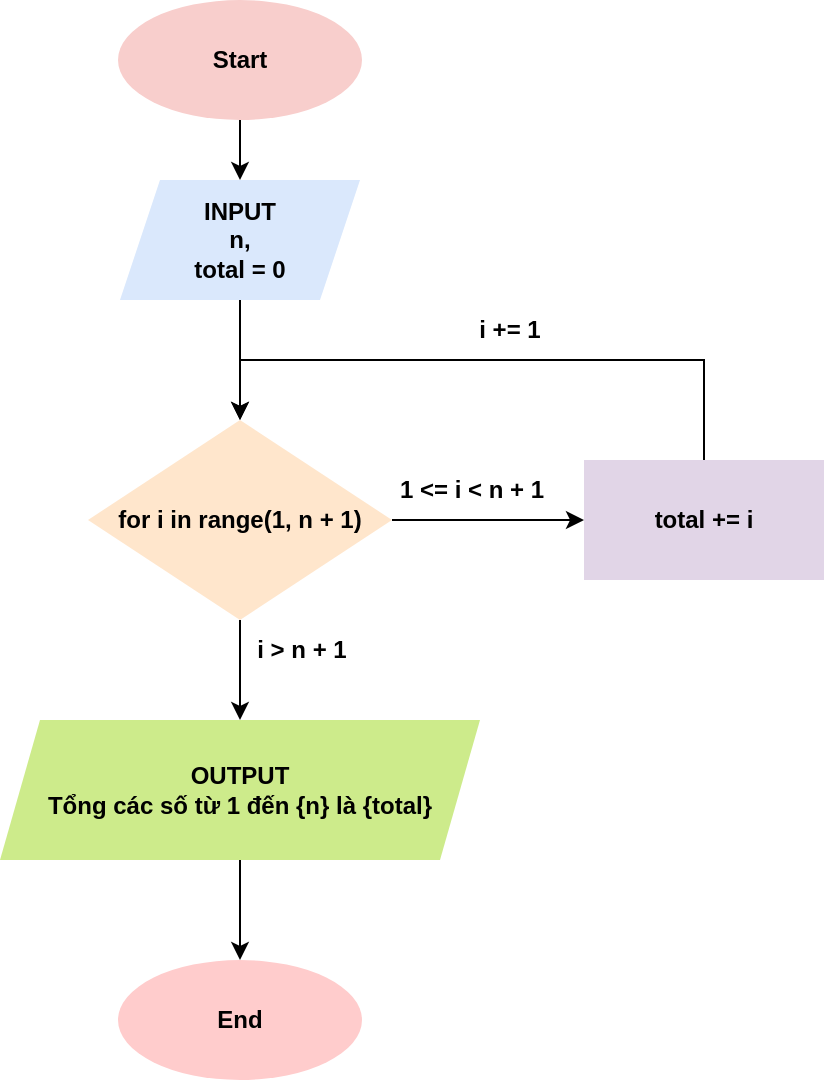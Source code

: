<mxfile version="21.3.2" type="device" pages="16">
  <diagram name="Bài 1" id="gvDK1EqxVq-7TQV-OK1T">
    <mxGraphModel dx="1050" dy="573" grid="1" gridSize="10" guides="1" tooltips="1" connect="1" arrows="1" fold="1" page="1" pageScale="1" pageWidth="850" pageHeight="1100" math="0" shadow="0">
      <root>
        <mxCell id="0" />
        <mxCell id="1" parent="0" />
        <mxCell id="7xNKNX4Kp9lYyo9FLZtB-3" style="edgeStyle=orthogonalEdgeStyle;rounded=0;orthogonalLoop=1;jettySize=auto;html=1;exitX=0.5;exitY=1;exitDx=0;exitDy=0;" edge="1" parent="1" source="7xNKNX4Kp9lYyo9FLZtB-1" target="7xNKNX4Kp9lYyo9FLZtB-2">
          <mxGeometry relative="1" as="geometry" />
        </mxCell>
        <mxCell id="7xNKNX4Kp9lYyo9FLZtB-1" value="&lt;b&gt;Start&lt;/b&gt;" style="ellipse;whiteSpace=wrap;html=1;fillColor=#f8cecc;strokeColor=none;shadow=0;" vertex="1" parent="1">
          <mxGeometry x="364" y="20" width="122" height="60" as="geometry" />
        </mxCell>
        <mxCell id="7xNKNX4Kp9lYyo9FLZtB-5" value="" style="edgeStyle=orthogonalEdgeStyle;rounded=0;orthogonalLoop=1;jettySize=auto;html=1;" edge="1" parent="1" source="7xNKNX4Kp9lYyo9FLZtB-2" target="7xNKNX4Kp9lYyo9FLZtB-4">
          <mxGeometry relative="1" as="geometry" />
        </mxCell>
        <mxCell id="7xNKNX4Kp9lYyo9FLZtB-2" value="&lt;font color=&quot;#000000&quot;&gt;&lt;b&gt;INPUT&lt;br&gt;n,&lt;br&gt;total = 0&lt;/b&gt;&lt;/font&gt;" style="shape=parallelogram;perimeter=parallelogramPerimeter;whiteSpace=wrap;html=1;fixedSize=1;strokeColor=none;fillColor=#dae8fc;" vertex="1" parent="1">
          <mxGeometry x="365" y="110" width="120" height="60" as="geometry" />
        </mxCell>
        <mxCell id="7xNKNX4Kp9lYyo9FLZtB-7" value="" style="edgeStyle=orthogonalEdgeStyle;rounded=0;orthogonalLoop=1;jettySize=auto;html=1;" edge="1" parent="1" source="7xNKNX4Kp9lYyo9FLZtB-4" target="7xNKNX4Kp9lYyo9FLZtB-6">
          <mxGeometry relative="1" as="geometry" />
        </mxCell>
        <mxCell id="7xNKNX4Kp9lYyo9FLZtB-12" style="edgeStyle=orthogonalEdgeStyle;rounded=0;orthogonalLoop=1;jettySize=auto;html=1;exitX=0.5;exitY=1;exitDx=0;exitDy=0;" edge="1" parent="1" source="7xNKNX4Kp9lYyo9FLZtB-4" target="7xNKNX4Kp9lYyo9FLZtB-11">
          <mxGeometry relative="1" as="geometry" />
        </mxCell>
        <mxCell id="7xNKNX4Kp9lYyo9FLZtB-4" value="&lt;b&gt;for i in range(1, n + 1)&lt;/b&gt;" style="rhombus;whiteSpace=wrap;html=1;fillColor=#ffe6cc;strokeColor=none;" vertex="1" parent="1">
          <mxGeometry x="349" y="230" width="152" height="100" as="geometry" />
        </mxCell>
        <mxCell id="7xNKNX4Kp9lYyo9FLZtB-10" style="edgeStyle=orthogonalEdgeStyle;rounded=0;orthogonalLoop=1;jettySize=auto;html=1;exitX=0.5;exitY=0;exitDx=0;exitDy=0;" edge="1" parent="1" source="7xNKNX4Kp9lYyo9FLZtB-6" target="7xNKNX4Kp9lYyo9FLZtB-4">
          <mxGeometry relative="1" as="geometry">
            <Array as="points">
              <mxPoint x="657" y="200" />
              <mxPoint x="425" y="200" />
            </Array>
          </mxGeometry>
        </mxCell>
        <mxCell id="7xNKNX4Kp9lYyo9FLZtB-6" value="&lt;b&gt;total += i&lt;/b&gt;" style="whiteSpace=wrap;html=1;fillColor=#e1d5e7;strokeColor=none;" vertex="1" parent="1">
          <mxGeometry x="597" y="250" width="120" height="60" as="geometry" />
        </mxCell>
        <mxCell id="7xNKNX4Kp9lYyo9FLZtB-14" style="edgeStyle=orthogonalEdgeStyle;rounded=0;orthogonalLoop=1;jettySize=auto;html=1;exitX=0.5;exitY=1;exitDx=0;exitDy=0;" edge="1" parent="1" source="7xNKNX4Kp9lYyo9FLZtB-11" target="7xNKNX4Kp9lYyo9FLZtB-13">
          <mxGeometry relative="1" as="geometry" />
        </mxCell>
        <mxCell id="7xNKNX4Kp9lYyo9FLZtB-11" value="&lt;b&gt;OUTPUT&lt;br&gt;Tổng các số từ 1 đến {n} là {total}&lt;/b&gt;" style="shape=parallelogram;perimeter=parallelogramPerimeter;whiteSpace=wrap;html=1;fixedSize=1;fillColor=#cdeb8b;strokeColor=none;" vertex="1" parent="1">
          <mxGeometry x="305" y="380" width="240" height="70" as="geometry" />
        </mxCell>
        <mxCell id="7xNKNX4Kp9lYyo9FLZtB-13" value="&lt;b&gt;End&lt;/b&gt;" style="ellipse;whiteSpace=wrap;html=1;fillColor=#ffcccc;strokeColor=none;shadow=0;" vertex="1" parent="1">
          <mxGeometry x="364" y="500" width="122" height="60" as="geometry" />
        </mxCell>
        <mxCell id="7xNKNX4Kp9lYyo9FLZtB-15" value="&lt;b&gt;i &amp;gt; n + 1&lt;/b&gt;" style="text;html=1;strokeColor=none;fillColor=none;align=center;verticalAlign=middle;whiteSpace=wrap;rounded=0;" vertex="1" parent="1">
          <mxGeometry x="426" y="330" width="60" height="30" as="geometry" />
        </mxCell>
        <mxCell id="7xNKNX4Kp9lYyo9FLZtB-16" value="&lt;b&gt;1 &amp;lt;= i &amp;lt; n + 1&lt;/b&gt;" style="text;html=1;strokeColor=none;fillColor=none;align=center;verticalAlign=middle;whiteSpace=wrap;rounded=0;" vertex="1" parent="1">
          <mxGeometry x="501" y="250" width="80" height="30" as="geometry" />
        </mxCell>
        <mxCell id="7xNKNX4Kp9lYyo9FLZtB-17" value="&lt;b&gt;i += 1&lt;/b&gt;" style="text;html=1;strokeColor=none;fillColor=none;align=center;verticalAlign=middle;whiteSpace=wrap;rounded=0;" vertex="1" parent="1">
          <mxGeometry x="520" y="170" width="80" height="30" as="geometry" />
        </mxCell>
      </root>
    </mxGraphModel>
  </diagram>
  <diagram id="awy4Jozf4svdPRKyTxU6" name="Bài 2">
    <mxGraphModel dx="1050" dy="573" grid="1" gridSize="10" guides="1" tooltips="1" connect="1" arrows="1" fold="1" page="1" pageScale="1" pageWidth="850" pageHeight="1100" math="0" shadow="0">
      <root>
        <mxCell id="0" />
        <mxCell id="1" parent="0" />
        <mxCell id="1U5JjE5KLqOmcQYKKTl6-1" style="edgeStyle=orthogonalEdgeStyle;rounded=0;orthogonalLoop=1;jettySize=auto;html=1;exitX=0.5;exitY=1;exitDx=0;exitDy=0;" edge="1" parent="1" source="1U5JjE5KLqOmcQYKKTl6-2" target="1U5JjE5KLqOmcQYKKTl6-4">
          <mxGeometry relative="1" as="geometry" />
        </mxCell>
        <mxCell id="1U5JjE5KLqOmcQYKKTl6-2" value="&lt;b&gt;Start&lt;/b&gt;" style="ellipse;whiteSpace=wrap;html=1;fillColor=#f8cecc;strokeColor=none;shadow=0;" vertex="1" parent="1">
          <mxGeometry x="364" y="20" width="122" height="60" as="geometry" />
        </mxCell>
        <mxCell id="1U5JjE5KLqOmcQYKKTl6-3" value="" style="edgeStyle=orthogonalEdgeStyle;rounded=0;orthogonalLoop=1;jettySize=auto;html=1;" edge="1" parent="1" source="1U5JjE5KLqOmcQYKKTl6-4" target="1U5JjE5KLqOmcQYKKTl6-7">
          <mxGeometry relative="1" as="geometry" />
        </mxCell>
        <mxCell id="1U5JjE5KLqOmcQYKKTl6-4" value="&lt;font color=&quot;#000000&quot;&gt;&lt;b&gt;INPUT&lt;br&gt;n,&lt;br&gt;result = 0&lt;/b&gt;&lt;/font&gt;" style="shape=parallelogram;perimeter=parallelogramPerimeter;whiteSpace=wrap;html=1;fixedSize=1;strokeColor=none;fillColor=#dae8fc;" vertex="1" parent="1">
          <mxGeometry x="365" y="110" width="120" height="60" as="geometry" />
        </mxCell>
        <mxCell id="1U5JjE5KLqOmcQYKKTl6-5" value="" style="edgeStyle=orthogonalEdgeStyle;rounded=0;orthogonalLoop=1;jettySize=auto;html=1;" edge="1" parent="1" source="1U5JjE5KLqOmcQYKKTl6-7" target="1U5JjE5KLqOmcQYKKTl6-9">
          <mxGeometry relative="1" as="geometry" />
        </mxCell>
        <mxCell id="1U5JjE5KLqOmcQYKKTl6-20" style="edgeStyle=orthogonalEdgeStyle;rounded=0;orthogonalLoop=1;jettySize=auto;html=1;exitX=0.5;exitY=1;exitDx=0;exitDy=0;entryX=0.5;entryY=0;entryDx=0;entryDy=0;" edge="1" parent="1" source="1U5JjE5KLqOmcQYKKTl6-7" target="1U5JjE5KLqOmcQYKKTl6-12">
          <mxGeometry relative="1" as="geometry" />
        </mxCell>
        <mxCell id="1U5JjE5KLqOmcQYKKTl6-7" value="&lt;b&gt;for i in range(1, 11)&lt;/b&gt;" style="rhombus;whiteSpace=wrap;html=1;fillColor=#ffe6cc;strokeColor=none;" vertex="1" parent="1">
          <mxGeometry x="349" y="230" width="152" height="100" as="geometry" />
        </mxCell>
        <mxCell id="1U5JjE5KLqOmcQYKKTl6-8" style="edgeStyle=orthogonalEdgeStyle;rounded=0;orthogonalLoop=1;jettySize=auto;html=1;exitX=0.5;exitY=0;exitDx=0;exitDy=0;" edge="1" parent="1" source="1U5JjE5KLqOmcQYKKTl6-9" target="1U5JjE5KLqOmcQYKKTl6-7">
          <mxGeometry relative="1" as="geometry">
            <Array as="points">
              <mxPoint x="657" y="200" />
              <mxPoint x="425" y="200" />
            </Array>
          </mxGeometry>
        </mxCell>
        <mxCell id="1U5JjE5KLqOmcQYKKTl6-16" style="edgeStyle=orthogonalEdgeStyle;rounded=0;orthogonalLoop=1;jettySize=auto;html=1;exitX=0.5;exitY=1;exitDx=0;exitDy=0;" edge="1" parent="1" source="1U5JjE5KLqOmcQYKKTl6-9" target="1U5JjE5KLqOmcQYKKTl6-11">
          <mxGeometry relative="1" as="geometry" />
        </mxCell>
        <mxCell id="1U5JjE5KLqOmcQYKKTl6-9" value="&lt;b&gt;result = i * n&lt;/b&gt;" style="whiteSpace=wrap;html=1;fillColor=#e1d5e7;strokeColor=none;" vertex="1" parent="1">
          <mxGeometry x="597" y="250" width="120" height="60" as="geometry" />
        </mxCell>
        <mxCell id="1U5JjE5KLqOmcQYKKTl6-18" style="edgeStyle=orthogonalEdgeStyle;rounded=0;orthogonalLoop=1;jettySize=auto;html=1;exitX=0.5;exitY=1;exitDx=0;exitDy=0;" edge="1" parent="1" source="1U5JjE5KLqOmcQYKKTl6-11" target="1U5JjE5KLqOmcQYKKTl6-12">
          <mxGeometry relative="1" as="geometry">
            <Array as="points">
              <mxPoint x="657" y="480" />
              <mxPoint x="425" y="480" />
            </Array>
          </mxGeometry>
        </mxCell>
        <mxCell id="1U5JjE5KLqOmcQYKKTl6-11" value="&lt;b&gt;OUTPUT&lt;br&gt;{n} * {i} = {result}&lt;/b&gt;" style="shape=parallelogram;perimeter=parallelogramPerimeter;whiteSpace=wrap;html=1;fixedSize=1;fillColor=#cdeb8b;strokeColor=none;" vertex="1" parent="1">
          <mxGeometry x="565.5" y="380" width="183" height="70" as="geometry" />
        </mxCell>
        <mxCell id="1U5JjE5KLqOmcQYKKTl6-12" value="&lt;b&gt;End&lt;/b&gt;" style="ellipse;whiteSpace=wrap;html=1;fillColor=#ffcccc;strokeColor=none;shadow=0;" vertex="1" parent="1">
          <mxGeometry x="364" y="500" width="122" height="60" as="geometry" />
        </mxCell>
        <mxCell id="1U5JjE5KLqOmcQYKKTl6-13" value="&lt;b&gt;i &amp;gt; 10&lt;/b&gt;" style="text;html=1;strokeColor=none;fillColor=none;align=center;verticalAlign=middle;whiteSpace=wrap;rounded=0;" vertex="1" parent="1">
          <mxGeometry x="426" y="370" width="60" height="30" as="geometry" />
        </mxCell>
        <mxCell id="1U5JjE5KLqOmcQYKKTl6-14" value="&lt;b&gt;1 &amp;lt;= i &amp;lt;= 10&lt;/b&gt;" style="text;html=1;strokeColor=none;fillColor=none;align=center;verticalAlign=middle;whiteSpace=wrap;rounded=0;" vertex="1" parent="1">
          <mxGeometry x="501" y="250" width="80" height="30" as="geometry" />
        </mxCell>
        <mxCell id="1U5JjE5KLqOmcQYKKTl6-15" value="&lt;b&gt;i += 1&lt;/b&gt;" style="text;html=1;strokeColor=none;fillColor=none;align=center;verticalAlign=middle;whiteSpace=wrap;rounded=0;" vertex="1" parent="1">
          <mxGeometry x="520" y="170" width="80" height="30" as="geometry" />
        </mxCell>
        <mxCell id="1U5JjE5KLqOmcQYKKTl6-17" value="&lt;b&gt;i &amp;gt; 10&lt;/b&gt;" style="text;html=1;strokeColor=none;fillColor=none;align=center;verticalAlign=middle;whiteSpace=wrap;rounded=0;" vertex="1" parent="1">
          <mxGeometry x="657" y="330" width="60" height="30" as="geometry" />
        </mxCell>
      </root>
    </mxGraphModel>
  </diagram>
  <diagram id="gdl-_RMzjt3mSMX3kpTt" name="Bài 3">
    <mxGraphModel dx="1050" dy="573" grid="1" gridSize="10" guides="1" tooltips="1" connect="1" arrows="1" fold="1" page="1" pageScale="1" pageWidth="850" pageHeight="1100" math="0" shadow="0">
      <root>
        <mxCell id="0" />
        <mxCell id="1" parent="0" />
        <mxCell id="Tpakyr7CBMt410qoIM9f-1" style="edgeStyle=orthogonalEdgeStyle;rounded=0;orthogonalLoop=1;jettySize=auto;html=1;exitX=0.5;exitY=1;exitDx=0;exitDy=0;" edge="1" parent="1" source="Tpakyr7CBMt410qoIM9f-2" target="Tpakyr7CBMt410qoIM9f-4">
          <mxGeometry relative="1" as="geometry" />
        </mxCell>
        <mxCell id="Tpakyr7CBMt410qoIM9f-2" value="&lt;b&gt;Start&lt;/b&gt;" style="ellipse;whiteSpace=wrap;html=1;fillColor=#f8cecc;strokeColor=none;shadow=0;" vertex="1" parent="1">
          <mxGeometry x="364" y="20" width="122" height="60" as="geometry" />
        </mxCell>
        <mxCell id="Tpakyr7CBMt410qoIM9f-3" value="" style="edgeStyle=orthogonalEdgeStyle;rounded=0;orthogonalLoop=1;jettySize=auto;html=1;" edge="1" parent="1" source="Tpakyr7CBMt410qoIM9f-4" target="Tpakyr7CBMt410qoIM9f-7">
          <mxGeometry relative="1" as="geometry" />
        </mxCell>
        <mxCell id="Tpakyr7CBMt410qoIM9f-4" value="&lt;font color=&quot;#000000&quot;&gt;&lt;b&gt;INPUT&lt;br&gt;n,&lt;br&gt;m = b&lt;br&gt;i = 0&lt;/b&gt;&lt;/font&gt;" style="shape=parallelogram;perimeter=parallelogramPerimeter;whiteSpace=wrap;html=1;fixedSize=1;strokeColor=none;fillColor=#dae8fc;" vertex="1" parent="1">
          <mxGeometry x="365" y="110" width="120" height="60" as="geometry" />
        </mxCell>
        <mxCell id="Tpakyr7CBMt410qoIM9f-5" value="" style="edgeStyle=orthogonalEdgeStyle;rounded=0;orthogonalLoop=1;jettySize=auto;html=1;" edge="1" parent="1" source="Tpakyr7CBMt410qoIM9f-7" target="Tpakyr7CBMt410qoIM9f-9">
          <mxGeometry relative="1" as="geometry" />
        </mxCell>
        <mxCell id="Tpakyr7CBMt410qoIM9f-6" style="edgeStyle=orthogonalEdgeStyle;rounded=0;orthogonalLoop=1;jettySize=auto;html=1;exitX=0.5;exitY=1;exitDx=0;exitDy=0;" edge="1" parent="1" source="Tpakyr7CBMt410qoIM9f-7" target="Tpakyr7CBMt410qoIM9f-11">
          <mxGeometry relative="1" as="geometry" />
        </mxCell>
        <mxCell id="Tpakyr7CBMt410qoIM9f-7" value="&lt;div&gt;&lt;b&gt;while m &amp;gt;= 1&lt;/b&gt;&lt;/div&gt;" style="rhombus;whiteSpace=wrap;html=1;fillColor=#ffe6cc;strokeColor=none;" vertex="1" parent="1">
          <mxGeometry x="349" y="230" width="152" height="100" as="geometry" />
        </mxCell>
        <mxCell id="Tpakyr7CBMt410qoIM9f-8" style="edgeStyle=orthogonalEdgeStyle;rounded=0;orthogonalLoop=1;jettySize=auto;html=1;exitX=0.5;exitY=0;exitDx=0;exitDy=0;" edge="1" parent="1" source="Tpakyr7CBMt410qoIM9f-9" target="Tpakyr7CBMt410qoIM9f-7">
          <mxGeometry relative="1" as="geometry">
            <Array as="points">
              <mxPoint x="657" y="200" />
              <mxPoint x="425" y="200" />
            </Array>
          </mxGeometry>
        </mxCell>
        <mxCell id="Tpakyr7CBMt410qoIM9f-9" value="&lt;b style=&quot;border-color: var(--border-color); background-color: initial;&quot;&gt;m /= 10&lt;/b&gt;" style="whiteSpace=wrap;html=1;fillColor=#e1d5e7;strokeColor=none;" vertex="1" parent="1">
          <mxGeometry x="597" y="250" width="120" height="60" as="geometry" />
        </mxCell>
        <mxCell id="Tpakyr7CBMt410qoIM9f-10" style="edgeStyle=orthogonalEdgeStyle;rounded=0;orthogonalLoop=1;jettySize=auto;html=1;exitX=0.5;exitY=1;exitDx=0;exitDy=0;" edge="1" parent="1" source="Tpakyr7CBMt410qoIM9f-11" target="Tpakyr7CBMt410qoIM9f-12">
          <mxGeometry relative="1" as="geometry" />
        </mxCell>
        <mxCell id="Tpakyr7CBMt410qoIM9f-11" value="&lt;b&gt;OUTPUT&lt;/b&gt;&lt;br&gt;&lt;b&gt;{n} có {i} chữ số&lt;/b&gt;" style="shape=parallelogram;perimeter=parallelogramPerimeter;whiteSpace=wrap;html=1;fixedSize=1;fillColor=#cdeb8b;strokeColor=none;" vertex="1" parent="1">
          <mxGeometry x="305" y="380" width="240" height="70" as="geometry" />
        </mxCell>
        <mxCell id="Tpakyr7CBMt410qoIM9f-12" value="&lt;b&gt;End&lt;/b&gt;" style="ellipse;whiteSpace=wrap;html=1;fillColor=#ffcccc;strokeColor=none;shadow=0;" vertex="1" parent="1">
          <mxGeometry x="364" y="500" width="122" height="60" as="geometry" />
        </mxCell>
        <mxCell id="Tpakyr7CBMt410qoIM9f-13" value="&lt;b&gt;FALSE&lt;/b&gt;" style="text;html=1;strokeColor=none;fillColor=none;align=center;verticalAlign=middle;whiteSpace=wrap;rounded=0;" vertex="1" parent="1">
          <mxGeometry x="426" y="330" width="60" height="30" as="geometry" />
        </mxCell>
        <mxCell id="Tpakyr7CBMt410qoIM9f-14" value="&lt;b&gt;TRUE&lt;/b&gt;" style="text;html=1;strokeColor=none;fillColor=none;align=center;verticalAlign=middle;whiteSpace=wrap;rounded=0;" vertex="1" parent="1">
          <mxGeometry x="501" y="250" width="80" height="30" as="geometry" />
        </mxCell>
        <mxCell id="Tpakyr7CBMt410qoIM9f-15" value="&lt;b&gt;i += 1&lt;/b&gt;" style="text;html=1;strokeColor=none;fillColor=none;align=center;verticalAlign=middle;whiteSpace=wrap;rounded=0;" vertex="1" parent="1">
          <mxGeometry x="520" y="170" width="80" height="30" as="geometry" />
        </mxCell>
      </root>
    </mxGraphModel>
  </diagram>
  <diagram id="V4JEtDtYEepL0gHCSTZQ" name="Bài 4">
    <mxGraphModel dx="1050" dy="573" grid="1" gridSize="10" guides="1" tooltips="1" connect="1" arrows="1" fold="1" page="1" pageScale="1" pageWidth="850" pageHeight="1100" math="0" shadow="0">
      <root>
        <mxCell id="0" />
        <mxCell id="1" parent="0" />
        <mxCell id="LnVQuxGqbH_fxCC51RtF-1" style="edgeStyle=orthogonalEdgeStyle;rounded=0;orthogonalLoop=1;jettySize=auto;html=1;exitX=0.5;exitY=1;exitDx=0;exitDy=0;" edge="1" parent="1" source="LnVQuxGqbH_fxCC51RtF-2" target="LnVQuxGqbH_fxCC51RtF-4">
          <mxGeometry relative="1" as="geometry" />
        </mxCell>
        <mxCell id="LnVQuxGqbH_fxCC51RtF-2" value="&lt;b&gt;Start&lt;/b&gt;" style="ellipse;whiteSpace=wrap;html=1;fillColor=#f8cecc;strokeColor=none;shadow=0;" vertex="1" parent="1">
          <mxGeometry x="364" y="20" width="122" height="60" as="geometry" />
        </mxCell>
        <mxCell id="LnVQuxGqbH_fxCC51RtF-3" value="" style="edgeStyle=orthogonalEdgeStyle;rounded=0;orthogonalLoop=1;jettySize=auto;html=1;" edge="1" parent="1" source="LnVQuxGqbH_fxCC51RtF-4" target="LnVQuxGqbH_fxCC51RtF-7">
          <mxGeometry relative="1" as="geometry" />
        </mxCell>
        <mxCell id="LnVQuxGqbH_fxCC51RtF-4" value="&lt;font color=&quot;#000000&quot;&gt;&lt;b&gt;INPUT&lt;br&gt;n,&lt;br&gt;m = b&lt;br&gt;i = 0&lt;/b&gt;&lt;/font&gt;" style="shape=parallelogram;perimeter=parallelogramPerimeter;whiteSpace=wrap;html=1;fixedSize=1;strokeColor=none;fillColor=#dae8fc;" vertex="1" parent="1">
          <mxGeometry x="365" y="110" width="120" height="60" as="geometry" />
        </mxCell>
        <mxCell id="LnVQuxGqbH_fxCC51RtF-5" value="" style="edgeStyle=orthogonalEdgeStyle;rounded=0;orthogonalLoop=1;jettySize=auto;html=1;" edge="1" parent="1" source="LnVQuxGqbH_fxCC51RtF-7" target="LnVQuxGqbH_fxCC51RtF-9">
          <mxGeometry relative="1" as="geometry" />
        </mxCell>
        <mxCell id="LnVQuxGqbH_fxCC51RtF-6" style="edgeStyle=orthogonalEdgeStyle;rounded=0;orthogonalLoop=1;jettySize=auto;html=1;exitX=0.5;exitY=1;exitDx=0;exitDy=0;" edge="1" parent="1" source="LnVQuxGqbH_fxCC51RtF-7" target="LnVQuxGqbH_fxCC51RtF-11">
          <mxGeometry relative="1" as="geometry" />
        </mxCell>
        <mxCell id="LnVQuxGqbH_fxCC51RtF-7" value="&lt;div&gt;&lt;b&gt;while n &amp;gt; 0&lt;/b&gt;&lt;/div&gt;" style="rhombus;whiteSpace=wrap;html=1;fillColor=#ffe6cc;strokeColor=none;" vertex="1" parent="1">
          <mxGeometry x="349" y="230" width="152" height="100" as="geometry" />
        </mxCell>
        <mxCell id="LnVQuxGqbH_fxCC51RtF-8" style="edgeStyle=orthogonalEdgeStyle;rounded=0;orthogonalLoop=1;jettySize=auto;html=1;exitX=0.5;exitY=0;exitDx=0;exitDy=0;" edge="1" parent="1" source="LnVQuxGqbH_fxCC51RtF-9" target="LnVQuxGqbH_fxCC51RtF-7">
          <mxGeometry relative="1" as="geometry">
            <Array as="points">
              <mxPoint x="657" y="200" />
              <mxPoint x="425" y="200" />
            </Array>
          </mxGeometry>
        </mxCell>
        <mxCell id="LnVQuxGqbH_fxCC51RtF-9" value="&lt;div style=&quot;border-color: var(--border-color);&quot;&gt;&lt;b style=&quot;border-color: var(--border-color);&quot;&gt;total += n % 10&lt;/b&gt;&lt;/div&gt;&lt;div style=&quot;border-color: var(--border-color);&quot;&gt;&lt;b style=&quot;background-color: initial; border-color: var(--border-color);&quot;&gt;&amp;nbsp;n //= 10&lt;/b&gt;&lt;/div&gt;" style="whiteSpace=wrap;html=1;fillColor=#e1d5e7;strokeColor=none;" vertex="1" parent="1">
          <mxGeometry x="597" y="250" width="120" height="60" as="geometry" />
        </mxCell>
        <mxCell id="LnVQuxGqbH_fxCC51RtF-10" style="edgeStyle=orthogonalEdgeStyle;rounded=0;orthogonalLoop=1;jettySize=auto;html=1;exitX=0.5;exitY=1;exitDx=0;exitDy=0;" edge="1" parent="1" source="LnVQuxGqbH_fxCC51RtF-11" target="LnVQuxGqbH_fxCC51RtF-12">
          <mxGeometry relative="1" as="geometry" />
        </mxCell>
        <mxCell id="LnVQuxGqbH_fxCC51RtF-11" value="&lt;b&gt;OUTPUT&lt;/b&gt;&lt;br&gt;&lt;b style=&quot;border-color: var(--border-color);&quot;&gt;Tổng các chữ số của {m} là {total}&lt;/b&gt;" style="shape=parallelogram;perimeter=parallelogramPerimeter;whiteSpace=wrap;html=1;fixedSize=1;fillColor=#cdeb8b;strokeColor=none;" vertex="1" parent="1">
          <mxGeometry x="305" y="380" width="240" height="70" as="geometry" />
        </mxCell>
        <mxCell id="LnVQuxGqbH_fxCC51RtF-12" value="&lt;b&gt;End&lt;/b&gt;" style="ellipse;whiteSpace=wrap;html=1;fillColor=#ffcccc;strokeColor=none;shadow=0;" vertex="1" parent="1">
          <mxGeometry x="364" y="500" width="122" height="60" as="geometry" />
        </mxCell>
        <mxCell id="LnVQuxGqbH_fxCC51RtF-13" value="&lt;b&gt;FALSE&lt;/b&gt;" style="text;html=1;strokeColor=none;fillColor=none;align=center;verticalAlign=middle;whiteSpace=wrap;rounded=0;" vertex="1" parent="1">
          <mxGeometry x="426" y="330" width="60" height="30" as="geometry" />
        </mxCell>
        <mxCell id="LnVQuxGqbH_fxCC51RtF-14" value="&lt;b&gt;TRUE&lt;/b&gt;" style="text;html=1;strokeColor=none;fillColor=none;align=center;verticalAlign=middle;whiteSpace=wrap;rounded=0;" vertex="1" parent="1">
          <mxGeometry x="501" y="250" width="80" height="30" as="geometry" />
        </mxCell>
        <mxCell id="LnVQuxGqbH_fxCC51RtF-16" value="&lt;b&gt;n //= 10&lt;/b&gt;" style="text;html=1;strokeColor=none;fillColor=none;align=center;verticalAlign=middle;whiteSpace=wrap;rounded=0;" vertex="1" parent="1">
          <mxGeometry x="517" y="170" width="80" height="30" as="geometry" />
        </mxCell>
      </root>
    </mxGraphModel>
  </diagram>
  <diagram id="9Y63IUv9xSDoox1tFW6F" name="Bài 5">
    <mxGraphModel dx="1500" dy="819" grid="1" gridSize="10" guides="1" tooltips="1" connect="1" arrows="1" fold="1" page="1" pageScale="1" pageWidth="850" pageHeight="1100" math="0" shadow="0">
      <root>
        <mxCell id="0" />
        <mxCell id="1" parent="0" />
        <mxCell id="CHbX8_K5UoukXUQoH52v-1" style="edgeStyle=orthogonalEdgeStyle;rounded=0;orthogonalLoop=1;jettySize=auto;html=1;exitX=0.5;exitY=1;exitDx=0;exitDy=0;" edge="1" parent="1" source="CHbX8_K5UoukXUQoH52v-2" target="CHbX8_K5UoukXUQoH52v-4">
          <mxGeometry relative="1" as="geometry" />
        </mxCell>
        <mxCell id="CHbX8_K5UoukXUQoH52v-2" value="&lt;b&gt;Start&lt;/b&gt;" style="ellipse;whiteSpace=wrap;html=1;fillColor=#f8cecc;strokeColor=none;shadow=0;" vertex="1" parent="1">
          <mxGeometry x="379" y="70" width="122" height="60" as="geometry" />
        </mxCell>
        <mxCell id="CHbX8_K5UoukXUQoH52v-3" value="" style="edgeStyle=orthogonalEdgeStyle;rounded=0;orthogonalLoop=1;jettySize=auto;html=1;" edge="1" parent="1" source="CHbX8_K5UoukXUQoH52v-4" target="CHbX8_K5UoukXUQoH52v-7">
          <mxGeometry relative="1" as="geometry" />
        </mxCell>
        <mxCell id="CHbX8_K5UoukXUQoH52v-4" value="&lt;font color=&quot;#000000&quot;&gt;&lt;b&gt;INPUT&lt;br&gt;n&lt;br&gt;&lt;/b&gt;&lt;/font&gt;" style="shape=parallelogram;perimeter=parallelogramPerimeter;whiteSpace=wrap;html=1;fixedSize=1;strokeColor=none;fillColor=#dae8fc;" vertex="1" parent="1">
          <mxGeometry x="380" y="160" width="120" height="60" as="geometry" />
        </mxCell>
        <mxCell id="FjfFTJnmJw2NHqxj0hDg-2" value="" style="edgeStyle=orthogonalEdgeStyle;rounded=0;orthogonalLoop=1;jettySize=auto;html=1;" edge="1" parent="1" source="CHbX8_K5UoukXUQoH52v-7" target="FjfFTJnmJw2NHqxj0hDg-1">
          <mxGeometry relative="1" as="geometry" />
        </mxCell>
        <mxCell id="FjfFTJnmJw2NHqxj0hDg-21" style="edgeStyle=orthogonalEdgeStyle;rounded=0;orthogonalLoop=1;jettySize=auto;html=1;exitX=1;exitY=0.5;exitDx=0;exitDy=0;strokeColor=#ff0000;strokeWidth=2;" edge="1" parent="1" source="CHbX8_K5UoukXUQoH52v-7" target="CHbX8_K5UoukXUQoH52v-12">
          <mxGeometry relative="1" as="geometry">
            <Array as="points">
              <mxPoint x="690" y="330" />
              <mxPoint x="690" y="730" />
            </Array>
          </mxGeometry>
        </mxCell>
        <mxCell id="CHbX8_K5UoukXUQoH52v-7" value="&lt;b&gt;for i in range(1, n + 1)&lt;/b&gt;" style="rhombus;whiteSpace=wrap;html=1;fillColor=#ffe6cc;strokeColor=none;" vertex="1" parent="1">
          <mxGeometry x="364" y="280" width="152" height="100" as="geometry" />
        </mxCell>
        <mxCell id="CHbX8_K5UoukXUQoH52v-12" value="&lt;b&gt;End&lt;/b&gt;" style="ellipse;whiteSpace=wrap;html=1;fillColor=#ffcccc;strokeColor=none;shadow=0;" vertex="1" parent="1">
          <mxGeometry x="374" y="700" width="132" height="60" as="geometry" />
        </mxCell>
        <mxCell id="FjfFTJnmJw2NHqxj0hDg-5" style="edgeStyle=orthogonalEdgeStyle;rounded=0;orthogonalLoop=1;jettySize=auto;html=1;exitX=0.5;exitY=1;exitDx=0;exitDy=0;" edge="1" parent="1" source="FjfFTJnmJw2NHqxj0hDg-1" target="FjfFTJnmJw2NHqxj0hDg-3">
          <mxGeometry relative="1" as="geometry" />
        </mxCell>
        <mxCell id="FjfFTJnmJw2NHqxj0hDg-15" style="edgeStyle=orthogonalEdgeStyle;rounded=0;orthogonalLoop=1;jettySize=auto;html=1;exitX=0;exitY=0.5;exitDx=0;exitDy=0;" edge="1" parent="1" source="FjfFTJnmJw2NHqxj0hDg-1" target="FjfFTJnmJw2NHqxj0hDg-14">
          <mxGeometry relative="1" as="geometry" />
        </mxCell>
        <mxCell id="FjfFTJnmJw2NHqxj0hDg-1" value="&lt;b&gt;for j in range(1, i + 1 )&lt;/b&gt;" style="rhombus;whiteSpace=wrap;html=1;fillColor=#ffe6cc;strokeColor=none;" vertex="1" parent="1">
          <mxGeometry x="364" y="440" width="152" height="100" as="geometry" />
        </mxCell>
        <mxCell id="FjfFTJnmJw2NHqxj0hDg-12" style="edgeStyle=orthogonalEdgeStyle;rounded=0;orthogonalLoop=1;jettySize=auto;html=1;exitX=1;exitY=0.5;exitDx=0;exitDy=0;entryX=1;entryY=0.5;entryDx=0;entryDy=0;strokeColor=#fa0000;strokeWidth=2;" edge="1" parent="1" source="FjfFTJnmJw2NHqxj0hDg-3" target="FjfFTJnmJw2NHqxj0hDg-1">
          <mxGeometry relative="1" as="geometry">
            <Array as="points">
              <mxPoint x="620" y="625" />
              <mxPoint x="620" y="490" />
            </Array>
          </mxGeometry>
        </mxCell>
        <mxCell id="FjfFTJnmJw2NHqxj0hDg-20" style="edgeStyle=orthogonalEdgeStyle;rounded=0;orthogonalLoop=1;jettySize=auto;html=1;exitX=0.5;exitY=1;exitDx=0;exitDy=0;" edge="1" parent="1" source="FjfFTJnmJw2NHqxj0hDg-3" target="CHbX8_K5UoukXUQoH52v-12">
          <mxGeometry relative="1" as="geometry" />
        </mxCell>
        <mxCell id="FjfFTJnmJw2NHqxj0hDg-3" value="&lt;b&gt;OUTPUT&lt;/b&gt;&lt;br&gt;&lt;b&gt;j, end = &quot; &quot;&lt;/b&gt;" style="shape=parallelogram;perimeter=parallelogramPerimeter;whiteSpace=wrap;html=1;fixedSize=1;fillColor=#cdeb8b;strokeColor=none;" vertex="1" parent="1">
          <mxGeometry x="340" y="590" width="200" height="70" as="geometry" />
        </mxCell>
        <mxCell id="FjfFTJnmJw2NHqxj0hDg-8" value="&lt;b&gt;j += 1&lt;/b&gt;" style="text;html=1;strokeColor=none;fillColor=none;align=center;verticalAlign=middle;whiteSpace=wrap;rounded=0;" vertex="1" parent="1">
          <mxGeometry x="620" y="540" width="60" height="30" as="geometry" />
        </mxCell>
        <mxCell id="FjfFTJnmJw2NHqxj0hDg-10" value="&lt;b&gt;i += 1&lt;/b&gt;" style="text;html=1;strokeColor=none;fillColor=none;align=center;verticalAlign=middle;whiteSpace=wrap;rounded=0;" vertex="1" parent="1">
          <mxGeometry x="290" y="250" width="60" height="30" as="geometry" />
        </mxCell>
        <mxCell id="FjfFTJnmJw2NHqxj0hDg-17" style="edgeStyle=orthogonalEdgeStyle;rounded=0;orthogonalLoop=1;jettySize=auto;html=1;exitX=0.5;exitY=0;exitDx=0;exitDy=0;strokeColor=#ff0000;strokeWidth=2;" edge="1" parent="1" source="FjfFTJnmJw2NHqxj0hDg-14" target="CHbX8_K5UoukXUQoH52v-7">
          <mxGeometry relative="1" as="geometry">
            <Array as="points">
              <mxPoint x="250" y="250" />
              <mxPoint x="440" y="250" />
            </Array>
          </mxGeometry>
        </mxCell>
        <mxCell id="FjfFTJnmJw2NHqxj0hDg-14" value="&lt;b&gt;OUTPUT&lt;/b&gt;&lt;br&gt;&lt;b&gt;print()&amp;nbsp;&lt;/b&gt;" style="shape=parallelogram;perimeter=parallelogramPerimeter;whiteSpace=wrap;html=1;fixedSize=1;fillColor=#cdeb8b;strokeColor=none;" vertex="1" parent="1">
          <mxGeometry x="180" y="455" width="140" height="70" as="geometry" />
        </mxCell>
        <mxCell id="FjfFTJnmJw2NHqxj0hDg-22" value="&lt;b&gt;i &amp;gt; n&lt;/b&gt;" style="text;html=1;strokeColor=none;fillColor=none;align=center;verticalAlign=middle;whiteSpace=wrap;rounded=0;" vertex="1" parent="1">
          <mxGeometry x="690" y="425" width="60" height="30" as="geometry" />
        </mxCell>
        <mxCell id="FjfFTJnmJw2NHqxj0hDg-24" value="&lt;b&gt;1 &amp;lt;= i &amp;lt;= n&lt;/b&gt;" style="text;html=1;strokeColor=none;fillColor=none;align=center;verticalAlign=middle;whiteSpace=wrap;rounded=0;" vertex="1" parent="1">
          <mxGeometry x="440" y="390" width="94" height="30" as="geometry" />
        </mxCell>
        <mxCell id="FjfFTJnmJw2NHqxj0hDg-25" value="&lt;b&gt;1 &amp;lt;= j &amp;lt;= i&lt;/b&gt;" style="text;html=1;strokeColor=none;fillColor=none;align=center;verticalAlign=middle;whiteSpace=wrap;rounded=0;" vertex="1" parent="1">
          <mxGeometry x="440" y="540" width="94" height="30" as="geometry" />
        </mxCell>
        <mxCell id="qLJ--NusOS1EpdkWOyQG-1" value="&lt;b&gt;j &amp;gt; i&lt;/b&gt;" style="text;html=1;strokeColor=none;fillColor=none;align=center;verticalAlign=middle;whiteSpace=wrap;rounded=0;" vertex="1" parent="1">
          <mxGeometry x="314" y="461" width="60" height="30" as="geometry" />
        </mxCell>
      </root>
    </mxGraphModel>
  </diagram>
  <diagram id="rrVAlrrUsup9h8F7sRJy" name="Bài 6">
    <mxGraphModel dx="1500" dy="819" grid="1" gridSize="10" guides="1" tooltips="1" connect="1" arrows="1" fold="1" page="1" pageScale="1" pageWidth="850" pageHeight="1100" math="0" shadow="0">
      <root>
        <mxCell id="0" />
        <mxCell id="1" parent="0" />
        <mxCell id="1Io5aA2c9Th4ud4a3X8F-1" style="edgeStyle=orthogonalEdgeStyle;rounded=0;orthogonalLoop=1;jettySize=auto;html=1;exitX=0.5;exitY=1;exitDx=0;exitDy=0;" edge="1" parent="1" source="1Io5aA2c9Th4ud4a3X8F-2" target="1Io5aA2c9Th4ud4a3X8F-4">
          <mxGeometry relative="1" as="geometry" />
        </mxCell>
        <mxCell id="1Io5aA2c9Th4ud4a3X8F-2" value="&lt;b&gt;Start&lt;/b&gt;" style="ellipse;whiteSpace=wrap;html=1;fillColor=#f8cecc;strokeColor=none;shadow=0;" vertex="1" parent="1">
          <mxGeometry x="379" y="70" width="122" height="60" as="geometry" />
        </mxCell>
        <mxCell id="1Io5aA2c9Th4ud4a3X8F-3" value="" style="edgeStyle=orthogonalEdgeStyle;rounded=0;orthogonalLoop=1;jettySize=auto;html=1;" edge="1" parent="1" source="1Io5aA2c9Th4ud4a3X8F-4" target="1Io5aA2c9Th4ud4a3X8F-7">
          <mxGeometry relative="1" as="geometry" />
        </mxCell>
        <mxCell id="1Io5aA2c9Th4ud4a3X8F-4" value="&lt;font color=&quot;#000000&quot;&gt;&lt;b&gt;INPUT&lt;br&gt;n&lt;br&gt;&lt;/b&gt;&lt;/font&gt;" style="shape=parallelogram;perimeter=parallelogramPerimeter;whiteSpace=wrap;html=1;fixedSize=1;strokeColor=none;fillColor=#dae8fc;" vertex="1" parent="1">
          <mxGeometry x="380" y="160" width="120" height="60" as="geometry" />
        </mxCell>
        <mxCell id="1Io5aA2c9Th4ud4a3X8F-5" value="" style="edgeStyle=orthogonalEdgeStyle;rounded=0;orthogonalLoop=1;jettySize=auto;html=1;" edge="1" parent="1" source="1Io5aA2c9Th4ud4a3X8F-7" target="1Io5aA2c9Th4ud4a3X8F-11">
          <mxGeometry relative="1" as="geometry" />
        </mxCell>
        <mxCell id="1Io5aA2c9Th4ud4a3X8F-6" style="edgeStyle=orthogonalEdgeStyle;rounded=0;orthogonalLoop=1;jettySize=auto;html=1;exitX=1;exitY=0.5;exitDx=0;exitDy=0;strokeColor=#ff0000;strokeWidth=2;" edge="1" parent="1" source="1Io5aA2c9Th4ud4a3X8F-7" target="1Io5aA2c9Th4ud4a3X8F-8">
          <mxGeometry relative="1" as="geometry">
            <Array as="points">
              <mxPoint x="686" y="330" />
            </Array>
          </mxGeometry>
        </mxCell>
        <mxCell id="1Io5aA2c9Th4ud4a3X8F-7" value="&lt;b&gt;for i in range(n, 0, -1)&lt;/b&gt;" style="rhombus;whiteSpace=wrap;html=1;fillColor=#ffe6cc;strokeColor=none;" vertex="1" parent="1">
          <mxGeometry x="364" y="280" width="152" height="100" as="geometry" />
        </mxCell>
        <mxCell id="PM8zM0tBFUh2qCdVP8-q-3" style="edgeStyle=orthogonalEdgeStyle;rounded=0;orthogonalLoop=1;jettySize=auto;html=1;exitX=0.5;exitY=1;exitDx=0;exitDy=0;" edge="1" parent="1" source="1Io5aA2c9Th4ud4a3X8F-8" target="PM8zM0tBFUh2qCdVP8-q-1">
          <mxGeometry relative="1" as="geometry" />
        </mxCell>
        <mxCell id="1Io5aA2c9Th4ud4a3X8F-8" value="&lt;b&gt;Stop for&lt;/b&gt;" style="ellipse;whiteSpace=wrap;html=1;fillColor=#ffcccc;strokeColor=none;shadow=0;" vertex="1" parent="1">
          <mxGeometry x="618" y="650" width="132" height="60" as="geometry" />
        </mxCell>
        <mxCell id="1Io5aA2c9Th4ud4a3X8F-9" style="edgeStyle=orthogonalEdgeStyle;rounded=0;orthogonalLoop=1;jettySize=auto;html=1;exitX=0.5;exitY=1;exitDx=0;exitDy=0;" edge="1" parent="1" source="1Io5aA2c9Th4ud4a3X8F-11" target="1Io5aA2c9Th4ud4a3X8F-14">
          <mxGeometry relative="1" as="geometry" />
        </mxCell>
        <mxCell id="1Io5aA2c9Th4ud4a3X8F-10" style="edgeStyle=orthogonalEdgeStyle;rounded=0;orthogonalLoop=1;jettySize=auto;html=1;exitX=0;exitY=0.5;exitDx=0;exitDy=0;" edge="1" parent="1" source="1Io5aA2c9Th4ud4a3X8F-11" target="1Io5aA2c9Th4ud4a3X8F-18">
          <mxGeometry relative="1" as="geometry" />
        </mxCell>
        <mxCell id="1Io5aA2c9Th4ud4a3X8F-11" value="&lt;b&gt;for j in range(i, 0, -1)&lt;/b&gt;" style="rhombus;whiteSpace=wrap;html=1;fillColor=#ffe6cc;strokeColor=none;" vertex="1" parent="1">
          <mxGeometry x="364" y="440" width="152" height="100" as="geometry" />
        </mxCell>
        <mxCell id="1Io5aA2c9Th4ud4a3X8F-12" style="edgeStyle=orthogonalEdgeStyle;rounded=0;orthogonalLoop=1;jettySize=auto;html=1;exitX=1;exitY=0.5;exitDx=0;exitDy=0;entryX=1;entryY=0.5;entryDx=0;entryDy=0;strokeColor=#fa0000;strokeWidth=2;" edge="1" parent="1" source="1Io5aA2c9Th4ud4a3X8F-14" target="1Io5aA2c9Th4ud4a3X8F-11">
          <mxGeometry relative="1" as="geometry">
            <Array as="points">
              <mxPoint x="620" y="625" />
              <mxPoint x="620" y="490" />
            </Array>
          </mxGeometry>
        </mxCell>
        <mxCell id="PM8zM0tBFUh2qCdVP8-q-2" style="edgeStyle=orthogonalEdgeStyle;rounded=0;orthogonalLoop=1;jettySize=auto;html=1;exitX=0.5;exitY=1;exitDx=0;exitDy=0;" edge="1" parent="1" source="1Io5aA2c9Th4ud4a3X8F-14" target="PM8zM0tBFUh2qCdVP8-q-1">
          <mxGeometry relative="1" as="geometry" />
        </mxCell>
        <mxCell id="1Io5aA2c9Th4ud4a3X8F-14" value="&lt;b&gt;OUTPUT&lt;/b&gt;&lt;br&gt;&lt;b&gt;&amp;nbsp;j, end=&quot; &quot;&lt;/b&gt;" style="shape=parallelogram;perimeter=parallelogramPerimeter;whiteSpace=wrap;html=1;fixedSize=1;fillColor=#cdeb8b;strokeColor=none;" vertex="1" parent="1">
          <mxGeometry x="340" y="590" width="200" height="70" as="geometry" />
        </mxCell>
        <mxCell id="1Io5aA2c9Th4ud4a3X8F-15" value="&lt;b&gt;j -= 1&lt;/b&gt;" style="text;html=1;strokeColor=none;fillColor=none;align=center;verticalAlign=middle;whiteSpace=wrap;rounded=0;" vertex="1" parent="1">
          <mxGeometry x="620" y="540" width="60" height="30" as="geometry" />
        </mxCell>
        <mxCell id="1Io5aA2c9Th4ud4a3X8F-16" value="&lt;b&gt;i -= 1&lt;/b&gt;" style="text;html=1;strokeColor=none;fillColor=none;align=center;verticalAlign=middle;whiteSpace=wrap;rounded=0;" vertex="1" parent="1">
          <mxGeometry x="290" y="250" width="60" height="30" as="geometry" />
        </mxCell>
        <mxCell id="1Io5aA2c9Th4ud4a3X8F-17" style="edgeStyle=orthogonalEdgeStyle;rounded=0;orthogonalLoop=1;jettySize=auto;html=1;exitX=0.5;exitY=0;exitDx=0;exitDy=0;strokeColor=#ff0000;strokeWidth=2;" edge="1" parent="1" source="1Io5aA2c9Th4ud4a3X8F-18" target="1Io5aA2c9Th4ud4a3X8F-7">
          <mxGeometry relative="1" as="geometry">
            <Array as="points">
              <mxPoint x="250" y="250" />
              <mxPoint x="440" y="250" />
            </Array>
          </mxGeometry>
        </mxCell>
        <mxCell id="1Io5aA2c9Th4ud4a3X8F-18" value="&lt;b&gt;OUTPUT&lt;/b&gt;&lt;br&gt;&lt;b&gt;print()&amp;nbsp;&lt;/b&gt;" style="shape=parallelogram;perimeter=parallelogramPerimeter;whiteSpace=wrap;html=1;fixedSize=1;fillColor=#cdeb8b;strokeColor=none;" vertex="1" parent="1">
          <mxGeometry x="180" y="455" width="140" height="70" as="geometry" />
        </mxCell>
        <mxCell id="1Io5aA2c9Th4ud4a3X8F-19" value="&lt;b&gt;i &amp;lt; 0&lt;/b&gt;" style="text;html=1;strokeColor=none;fillColor=none;align=center;verticalAlign=middle;whiteSpace=wrap;rounded=0;" vertex="1" parent="1">
          <mxGeometry x="690" y="425" width="60" height="30" as="geometry" />
        </mxCell>
        <mxCell id="1Io5aA2c9Th4ud4a3X8F-20" value="&lt;b&gt;n &amp;lt;= i &amp;lt;= 0&lt;/b&gt;" style="text;html=1;strokeColor=none;fillColor=none;align=center;verticalAlign=middle;whiteSpace=wrap;rounded=0;" vertex="1" parent="1">
          <mxGeometry x="440" y="390" width="94" height="30" as="geometry" />
        </mxCell>
        <mxCell id="1Io5aA2c9Th4ud4a3X8F-21" value="&lt;b&gt;i &amp;lt;= j &amp;lt;= 0&lt;/b&gt;" style="text;html=1;strokeColor=none;fillColor=none;align=center;verticalAlign=middle;whiteSpace=wrap;rounded=0;" vertex="1" parent="1">
          <mxGeometry x="440" y="540" width="94" height="30" as="geometry" />
        </mxCell>
        <mxCell id="1Io5aA2c9Th4ud4a3X8F-23" value="&lt;b&gt;j &amp;lt; 0&lt;/b&gt;" style="text;html=1;strokeColor=none;fillColor=none;align=center;verticalAlign=middle;whiteSpace=wrap;rounded=0;" vertex="1" parent="1">
          <mxGeometry x="314" y="460" width="60" height="30" as="geometry" />
        </mxCell>
        <mxCell id="PM8zM0tBFUh2qCdVP8-q-1" value="&lt;b&gt;End&lt;/b&gt;" style="ellipse;whiteSpace=wrap;html=1;fillColor=#ffcccc;strokeColor=none;shadow=0;" vertex="1" parent="1">
          <mxGeometry x="374" y="750" width="132" height="60" as="geometry" />
        </mxCell>
      </root>
    </mxGraphModel>
  </diagram>
  <diagram id="bVrqwVltLeVXMtYTQXCS" name="Bài 7">
    <mxGraphModel dx="1050" dy="573" grid="1" gridSize="10" guides="1" tooltips="1" connect="1" arrows="1" fold="1" page="1" pageScale="1" pageWidth="850" pageHeight="1100" math="0" shadow="0">
      <root>
        <mxCell id="0" />
        <mxCell id="1" parent="0" />
      </root>
    </mxGraphModel>
  </diagram>
  <diagram id="9ORjSdd3PfqEOPV8egow" name="Bài 8">
    <mxGraphModel dx="1050" dy="573" grid="1" gridSize="10" guides="1" tooltips="1" connect="1" arrows="1" fold="1" page="1" pageScale="1" pageWidth="850" pageHeight="1100" math="0" shadow="0">
      <root>
        <mxCell id="0" />
        <mxCell id="1" parent="0" />
        <mxCell id="Cyr0ut3bTrXQi2a24IXx-1" style="edgeStyle=orthogonalEdgeStyle;rounded=0;orthogonalLoop=1;jettySize=auto;html=1;exitX=0.5;exitY=1;exitDx=0;exitDy=0;" edge="1" parent="1" source="Cyr0ut3bTrXQi2a24IXx-2" target="Cyr0ut3bTrXQi2a24IXx-4">
          <mxGeometry relative="1" as="geometry" />
        </mxCell>
        <mxCell id="Cyr0ut3bTrXQi2a24IXx-2" value="&lt;b&gt;Start&lt;/b&gt;" style="ellipse;whiteSpace=wrap;html=1;fillColor=#f8cecc;strokeColor=none;shadow=0;" vertex="1" parent="1">
          <mxGeometry x="215" y="30" width="122" height="60" as="geometry" />
        </mxCell>
        <mxCell id="Cyr0ut3bTrXQi2a24IXx-3" value="" style="edgeStyle=orthogonalEdgeStyle;rounded=0;orthogonalLoop=1;jettySize=auto;html=1;" edge="1" parent="1" source="Cyr0ut3bTrXQi2a24IXx-4" target="Cyr0ut3bTrXQi2a24IXx-7">
          <mxGeometry relative="1" as="geometry" />
        </mxCell>
        <mxCell id="Cyr0ut3bTrXQi2a24IXx-4" value="&lt;font color=&quot;#000000&quot;&gt;&lt;b&gt;INPUT&lt;br&gt;n&lt;br&gt;m = 0&lt;br&gt;&lt;/b&gt;&lt;/font&gt;" style="shape=parallelogram;perimeter=parallelogramPerimeter;whiteSpace=wrap;html=1;fixedSize=1;strokeColor=none;fillColor=#dae8fc;" vertex="1" parent="1">
          <mxGeometry x="216" y="120" width="120" height="60" as="geometry" />
        </mxCell>
        <mxCell id="Cyr0ut3bTrXQi2a24IXx-5" value="" style="edgeStyle=orthogonalEdgeStyle;rounded=0;orthogonalLoop=1;jettySize=auto;html=1;" edge="1" parent="1" source="Cyr0ut3bTrXQi2a24IXx-7" target="Cyr0ut3bTrXQi2a24IXx-9">
          <mxGeometry relative="1" as="geometry" />
        </mxCell>
        <mxCell id="KmmwyjKrii4ELLBoyKba-3" style="edgeStyle=orthogonalEdgeStyle;rounded=0;orthogonalLoop=1;jettySize=auto;html=1;exitX=0.5;exitY=1;exitDx=0;exitDy=0;" edge="1" parent="1" source="Cyr0ut3bTrXQi2a24IXx-7" target="KmmwyjKrii4ELLBoyKba-2">
          <mxGeometry relative="1" as="geometry" />
        </mxCell>
        <mxCell id="Cyr0ut3bTrXQi2a24IXx-7" value="&lt;b&gt;while n &amp;gt; 0&lt;/b&gt;" style="rhombus;whiteSpace=wrap;html=1;fillColor=#ffe6cc;strokeColor=none;" vertex="1" parent="1">
          <mxGeometry x="200" y="240" width="152" height="100" as="geometry" />
        </mxCell>
        <mxCell id="Cyr0ut3bTrXQi2a24IXx-16" style="edgeStyle=orthogonalEdgeStyle;rounded=0;orthogonalLoop=1;jettySize=auto;html=1;exitX=0.5;exitY=1;exitDx=0;exitDy=0;" edge="1" parent="1" source="Cyr0ut3bTrXQi2a24IXx-9" target="Cyr0ut3bTrXQi2a24IXx-11">
          <mxGeometry relative="1" as="geometry" />
        </mxCell>
        <mxCell id="Cyr0ut3bTrXQi2a24IXx-9" value="&lt;div&gt;&lt;b&gt;&amp;nbsp;m = n % 10&lt;/b&gt;&lt;/div&gt;" style="whiteSpace=wrap;html=1;fillColor=#e1d5e7;strokeColor=none;" vertex="1" parent="1">
          <mxGeometry x="448" y="260" width="120" height="60" as="geometry" />
        </mxCell>
        <mxCell id="c3U9wzX-MFrBwnWtBX32-4" style="edgeStyle=orthogonalEdgeStyle;rounded=0;orthogonalLoop=1;jettySize=auto;html=1;exitX=1;exitY=0.5;exitDx=0;exitDy=0;strokeColor=#ff0000;strokeWidth=2;" edge="1" parent="1" source="Cyr0ut3bTrXQi2a24IXx-11" target="Cyr0ut3bTrXQi2a24IXx-7">
          <mxGeometry relative="1" as="geometry">
            <Array as="points">
              <mxPoint x="671" y="395" />
              <mxPoint x="671" y="210" />
              <mxPoint x="276" y="210" />
            </Array>
          </mxGeometry>
        </mxCell>
        <mxCell id="KmmwyjKrii4ELLBoyKba-1" style="edgeStyle=orthogonalEdgeStyle;rounded=0;orthogonalLoop=1;jettySize=auto;html=1;exitX=0.5;exitY=1;exitDx=0;exitDy=0;" edge="1" parent="1" source="Cyr0ut3bTrXQi2a24IXx-11" target="Cyr0ut3bTrXQi2a24IXx-12">
          <mxGeometry relative="1" as="geometry" />
        </mxCell>
        <mxCell id="Cyr0ut3bTrXQi2a24IXx-11" value="&lt;b&gt;OUTPUT&lt;/b&gt;&lt;br&gt;&lt;b&gt;m, end=&quot;&quot;&lt;/b&gt;" style="shape=parallelogram;perimeter=parallelogramPerimeter;whiteSpace=wrap;html=1;fixedSize=1;fillColor=#cdeb8b;strokeColor=none;" vertex="1" parent="1">
          <mxGeometry x="388" y="360" width="240" height="70" as="geometry" />
        </mxCell>
        <mxCell id="Cyr0ut3bTrXQi2a24IXx-12" value="&lt;b&gt;End&lt;/b&gt;" style="ellipse;whiteSpace=wrap;html=1;fillColor=#ffcccc;strokeColor=none;shadow=0;" vertex="1" parent="1">
          <mxGeometry x="447" y="500" width="122" height="60" as="geometry" />
        </mxCell>
        <mxCell id="Cyr0ut3bTrXQi2a24IXx-13" value="&lt;b&gt;FALSE&lt;/b&gt;" style="text;html=1;strokeColor=none;fillColor=none;align=center;verticalAlign=middle;whiteSpace=wrap;rounded=0;" vertex="1" parent="1">
          <mxGeometry x="276" y="350" width="60" height="30" as="geometry" />
        </mxCell>
        <mxCell id="Cyr0ut3bTrXQi2a24IXx-14" value="&lt;b&gt;TRUE&lt;/b&gt;" style="text;html=1;strokeColor=none;fillColor=none;align=center;verticalAlign=middle;whiteSpace=wrap;rounded=0;" vertex="1" parent="1">
          <mxGeometry x="352" y="260" width="80" height="30" as="geometry" />
        </mxCell>
        <mxCell id="Cyr0ut3bTrXQi2a24IXx-15" value="&lt;b style=&quot;border-color: var(--border-color); background-color: initial;&quot;&gt;n //= 10&lt;/b&gt;" style="text;html=1;strokeColor=none;fillColor=none;align=center;verticalAlign=middle;whiteSpace=wrap;rounded=0;" vertex="1" parent="1">
          <mxGeometry x="391" y="180" width="80" height="30" as="geometry" />
        </mxCell>
        <mxCell id="KmmwyjKrii4ELLBoyKba-4" style="edgeStyle=orthogonalEdgeStyle;rounded=0;orthogonalLoop=1;jettySize=auto;html=1;exitX=0.5;exitY=1;exitDx=0;exitDy=0;" edge="1" parent="1" source="KmmwyjKrii4ELLBoyKba-2" target="Cyr0ut3bTrXQi2a24IXx-12">
          <mxGeometry relative="1" as="geometry" />
        </mxCell>
        <mxCell id="KmmwyjKrii4ELLBoyKba-2" value="&lt;b&gt;Stop while&lt;/b&gt;" style="ellipse;whiteSpace=wrap;html=1;fillColor=#ffcccc;strokeColor=none;shadow=0;" vertex="1" parent="1">
          <mxGeometry x="215" y="400" width="122" height="60" as="geometry" />
        </mxCell>
      </root>
    </mxGraphModel>
  </diagram>
  <diagram id="UMpVnhBTnR2e6uu07iIR" name="Bài 9">
    <mxGraphModel dx="1500" dy="819" grid="1" gridSize="10" guides="1" tooltips="1" connect="1" arrows="1" fold="1" page="1" pageScale="1" pageWidth="850" pageHeight="1100" math="0" shadow="0">
      <root>
        <mxCell id="0" />
        <mxCell id="1" parent="0" />
        <mxCell id="OSkq5IClpHioLOJ-R36J-1" style="edgeStyle=orthogonalEdgeStyle;rounded=0;orthogonalLoop=1;jettySize=auto;html=1;exitX=0.5;exitY=1;exitDx=0;exitDy=0;" edge="1" parent="1" source="OSkq5IClpHioLOJ-R36J-2" target="OSkq5IClpHioLOJ-R36J-4">
          <mxGeometry relative="1" as="geometry" />
        </mxCell>
        <mxCell id="OSkq5IClpHioLOJ-R36J-2" value="&lt;b&gt;Start&lt;/b&gt;" style="ellipse;whiteSpace=wrap;html=1;fillColor=#f8cecc;strokeColor=none;shadow=0;" vertex="1" parent="1">
          <mxGeometry x="379" y="70" width="122" height="60" as="geometry" />
        </mxCell>
        <mxCell id="OSkq5IClpHioLOJ-R36J-3" value="" style="edgeStyle=orthogonalEdgeStyle;rounded=0;orthogonalLoop=1;jettySize=auto;html=1;" edge="1" parent="1" source="OSkq5IClpHioLOJ-R36J-4" target="OSkq5IClpHioLOJ-R36J-7">
          <mxGeometry relative="1" as="geometry" />
        </mxCell>
        <mxCell id="OSkq5IClpHioLOJ-R36J-4" value="&lt;font color=&quot;#000000&quot;&gt;&lt;b&gt;INPUT&lt;br&gt;n,&lt;br&gt;b = 1&lt;br&gt;&lt;/b&gt;&lt;/font&gt;" style="shape=parallelogram;perimeter=parallelogramPerimeter;whiteSpace=wrap;html=1;fixedSize=1;strokeColor=none;fillColor=#dae8fc;" vertex="1" parent="1">
          <mxGeometry x="380" y="160" width="120" height="60" as="geometry" />
        </mxCell>
        <mxCell id="OSkq5IClpHioLOJ-R36J-5" value="" style="edgeStyle=orthogonalEdgeStyle;rounded=0;orthogonalLoop=1;jettySize=auto;html=1;" edge="1" parent="1" source="OSkq5IClpHioLOJ-R36J-7" target="OSkq5IClpHioLOJ-R36J-12">
          <mxGeometry relative="1" as="geometry" />
        </mxCell>
        <mxCell id="OSkq5IClpHioLOJ-R36J-6" style="edgeStyle=orthogonalEdgeStyle;rounded=0;orthogonalLoop=1;jettySize=auto;html=1;exitX=1;exitY=0.5;exitDx=0;exitDy=0;strokeColor=#ff0000;strokeWidth=2;" edge="1" parent="1" source="OSkq5IClpHioLOJ-R36J-7" target="OSkq5IClpHioLOJ-R36J-9">
          <mxGeometry relative="1" as="geometry">
            <Array as="points">
              <mxPoint x="686" y="330" />
            </Array>
          </mxGeometry>
        </mxCell>
        <mxCell id="OSkq5IClpHioLOJ-R36J-7" value="&lt;b&gt;for i in range(1, n + 1)&lt;/b&gt;" style="rhombus;whiteSpace=wrap;html=1;fillColor=#ffe6cc;strokeColor=none;" vertex="1" parent="1">
          <mxGeometry x="364" y="280" width="152" height="100" as="geometry" />
        </mxCell>
        <mxCell id="OSkq5IClpHioLOJ-R36J-8" style="edgeStyle=orthogonalEdgeStyle;rounded=0;orthogonalLoop=1;jettySize=auto;html=1;exitX=0.5;exitY=1;exitDx=0;exitDy=0;" edge="1" parent="1" source="OSkq5IClpHioLOJ-R36J-9" target="OSkq5IClpHioLOJ-R36J-24">
          <mxGeometry relative="1" as="geometry" />
        </mxCell>
        <mxCell id="OSkq5IClpHioLOJ-R36J-9" value="&lt;b&gt;Stop for&lt;/b&gt;" style="ellipse;whiteSpace=wrap;html=1;fillColor=#ffcccc;strokeColor=none;shadow=0;" vertex="1" parent="1">
          <mxGeometry x="618" y="650" width="132" height="60" as="geometry" />
        </mxCell>
        <mxCell id="OSkq5IClpHioLOJ-R36J-10" style="edgeStyle=orthogonalEdgeStyle;rounded=0;orthogonalLoop=1;jettySize=auto;html=1;exitX=0.5;exitY=1;exitDx=0;exitDy=0;" edge="1" parent="1" source="OSkq5IClpHioLOJ-R36J-12" target="OSkq5IClpHioLOJ-R36J-15">
          <mxGeometry relative="1" as="geometry" />
        </mxCell>
        <mxCell id="mnEJ4V9KT9os3i3uShvQ-2" style="edgeStyle=orthogonalEdgeStyle;rounded=0;orthogonalLoop=1;jettySize=auto;html=1;exitX=0;exitY=0.5;exitDx=0;exitDy=0;" edge="1" parent="1" source="OSkq5IClpHioLOJ-R36J-12" target="OSkq5IClpHioLOJ-R36J-25">
          <mxGeometry relative="1" as="geometry" />
        </mxCell>
        <mxCell id="OSkq5IClpHioLOJ-R36J-12" value="&lt;b&gt;for j in range(1, i+ 1)&lt;/b&gt;" style="rhombus;whiteSpace=wrap;html=1;fillColor=#ffe6cc;strokeColor=none;" vertex="1" parent="1">
          <mxGeometry x="364" y="440" width="152" height="100" as="geometry" />
        </mxCell>
        <mxCell id="OSkq5IClpHioLOJ-R36J-13" style="edgeStyle=orthogonalEdgeStyle;rounded=0;orthogonalLoop=1;jettySize=auto;html=1;exitX=1;exitY=0.5;exitDx=0;exitDy=0;entryX=1;entryY=0.5;entryDx=0;entryDy=0;strokeColor=#fa0000;strokeWidth=2;" edge="1" parent="1" source="OSkq5IClpHioLOJ-R36J-15" target="OSkq5IClpHioLOJ-R36J-12">
          <mxGeometry relative="1" as="geometry">
            <Array as="points">
              <mxPoint x="620" y="625" />
              <mxPoint x="620" y="490" />
            </Array>
          </mxGeometry>
        </mxCell>
        <mxCell id="OSkq5IClpHioLOJ-R36J-14" style="edgeStyle=orthogonalEdgeStyle;rounded=0;orthogonalLoop=1;jettySize=auto;html=1;exitX=0.5;exitY=1;exitDx=0;exitDy=0;" edge="1" parent="1" source="OSkq5IClpHioLOJ-R36J-15" target="OSkq5IClpHioLOJ-R36J-24">
          <mxGeometry relative="1" as="geometry" />
        </mxCell>
        <mxCell id="OSkq5IClpHioLOJ-R36J-15" value="&lt;b&gt;OUTPUT&lt;/b&gt;&lt;br&gt;&lt;b&gt;&amp;nbsp;b, end=&quot; &quot;&lt;/b&gt;" style="shape=parallelogram;perimeter=parallelogramPerimeter;whiteSpace=wrap;html=1;fixedSize=1;fillColor=#cdeb8b;strokeColor=none;" vertex="1" parent="1">
          <mxGeometry x="340" y="590" width="200" height="70" as="geometry" />
        </mxCell>
        <mxCell id="OSkq5IClpHioLOJ-R36J-16" value="&lt;b&gt;j += 1&lt;/b&gt;" style="text;html=1;strokeColor=none;fillColor=none;align=center;verticalAlign=middle;whiteSpace=wrap;rounded=0;" vertex="1" parent="1">
          <mxGeometry x="613" y="540" width="60" height="30" as="geometry" />
        </mxCell>
        <mxCell id="OSkq5IClpHioLOJ-R36J-17" value="&lt;b&gt;i += 1&lt;/b&gt;" style="text;html=1;strokeColor=none;fillColor=none;align=center;verticalAlign=middle;whiteSpace=wrap;rounded=0;" vertex="1" parent="1">
          <mxGeometry x="290" y="250" width="60" height="30" as="geometry" />
        </mxCell>
        <mxCell id="OSkq5IClpHioLOJ-R36J-18" style="edgeStyle=orthogonalEdgeStyle;rounded=0;orthogonalLoop=1;jettySize=auto;html=1;exitX=0.5;exitY=0;exitDx=0;exitDy=0;strokeColor=#ff0000;strokeWidth=2;" edge="1" parent="1" source="OSkq5IClpHioLOJ-R36J-19" target="OSkq5IClpHioLOJ-R36J-7">
          <mxGeometry relative="1" as="geometry">
            <Array as="points">
              <mxPoint x="140" y="250" />
              <mxPoint x="440" y="250" />
            </Array>
          </mxGeometry>
        </mxCell>
        <mxCell id="OSkq5IClpHioLOJ-R36J-19" value="&lt;b&gt;OUTPUT&lt;/b&gt;&lt;br&gt;&lt;b&gt;print()&amp;nbsp;&lt;/b&gt;" style="shape=parallelogram;perimeter=parallelogramPerimeter;whiteSpace=wrap;html=1;fixedSize=1;fillColor=#cdeb8b;strokeColor=none;" vertex="1" parent="1">
          <mxGeometry x="70" y="455" width="140" height="70" as="geometry" />
        </mxCell>
        <mxCell id="OSkq5IClpHioLOJ-R36J-20" value="&lt;b&gt;&lt;font color=&quot;#fc0303&quot;&gt;i &amp;gt; n&lt;/font&gt;&lt;/b&gt;" style="text;html=1;strokeColor=none;fillColor=none;align=center;verticalAlign=middle;whiteSpace=wrap;rounded=0;" vertex="1" parent="1">
          <mxGeometry x="683" y="425" width="60" height="30" as="geometry" />
        </mxCell>
        <mxCell id="OSkq5IClpHioLOJ-R36J-21" value="&lt;b&gt;1 &amp;lt;= i &amp;lt;= n&lt;/b&gt;" style="text;html=1;strokeColor=none;fillColor=none;align=center;verticalAlign=middle;whiteSpace=wrap;rounded=0;" vertex="1" parent="1">
          <mxGeometry x="440" y="390" width="94" height="30" as="geometry" />
        </mxCell>
        <mxCell id="OSkq5IClpHioLOJ-R36J-22" value="&lt;b&gt;1 &amp;lt;= j &amp;lt;= i&lt;/b&gt;" style="text;html=1;strokeColor=none;fillColor=none;align=center;verticalAlign=middle;whiteSpace=wrap;rounded=0;" vertex="1" parent="1">
          <mxGeometry x="440" y="540" width="94" height="30" as="geometry" />
        </mxCell>
        <mxCell id="OSkq5IClpHioLOJ-R36J-23" value="&lt;b&gt;j &amp;gt; i&lt;/b&gt;" style="text;html=1;strokeColor=none;fillColor=none;align=center;verticalAlign=middle;whiteSpace=wrap;rounded=0;" vertex="1" parent="1">
          <mxGeometry x="314" y="455" width="60" height="30" as="geometry" />
        </mxCell>
        <mxCell id="OSkq5IClpHioLOJ-R36J-24" value="&lt;b&gt;End&lt;/b&gt;" style="ellipse;whiteSpace=wrap;html=1;fillColor=#ffcccc;strokeColor=none;shadow=0;" vertex="1" parent="1">
          <mxGeometry x="374" y="750" width="132" height="60" as="geometry" />
        </mxCell>
        <mxCell id="mnEJ4V9KT9os3i3uShvQ-3" style="edgeStyle=orthogonalEdgeStyle;rounded=0;orthogonalLoop=1;jettySize=auto;html=1;exitX=0;exitY=0.5;exitDx=0;exitDy=0;entryX=1;entryY=0.5;entryDx=0;entryDy=0;" edge="1" parent="1" source="OSkq5IClpHioLOJ-R36J-25" target="OSkq5IClpHioLOJ-R36J-19">
          <mxGeometry relative="1" as="geometry" />
        </mxCell>
        <mxCell id="OSkq5IClpHioLOJ-R36J-25" value="&lt;b&gt;b+=1&lt;/b&gt;" style="rounded=0;whiteSpace=wrap;html=1;fillColor=#e1d5e7;strokeColor=none;" vertex="1" parent="1">
          <mxGeometry x="230" y="465" width="90" height="50" as="geometry" />
        </mxCell>
      </root>
    </mxGraphModel>
  </diagram>
  <diagram id="yUnVjwimvOQ1aWcoWD3V" name="Bài 10">
    <mxGraphModel dx="1235" dy="674" grid="1" gridSize="10" guides="1" tooltips="1" connect="1" arrows="1" fold="1" page="1" pageScale="1" pageWidth="850" pageHeight="1100" math="0" shadow="0">
      <root>
        <mxCell id="0" />
        <mxCell id="1" parent="0" />
        <mxCell id="YR5KulBXXArxJnhd1efx-1" style="edgeStyle=orthogonalEdgeStyle;rounded=0;orthogonalLoop=1;jettySize=auto;html=1;exitX=0.5;exitY=1;exitDx=0;exitDy=0;" edge="1" parent="1" source="YR5KulBXXArxJnhd1efx-2" target="YR5KulBXXArxJnhd1efx-4">
          <mxGeometry relative="1" as="geometry" />
        </mxCell>
        <mxCell id="YR5KulBXXArxJnhd1efx-2" value="&lt;b&gt;Start&lt;/b&gt;" style="ellipse;whiteSpace=wrap;html=1;fillColor=#f8cecc;strokeColor=none;shadow=0;" vertex="1" parent="1">
          <mxGeometry x="215" y="30" width="122" height="60" as="geometry" />
        </mxCell>
        <mxCell id="YR5KulBXXArxJnhd1efx-20" style="edgeStyle=orthogonalEdgeStyle;rounded=0;orthogonalLoop=1;jettySize=auto;html=1;exitX=0.5;exitY=1;exitDx=0;exitDy=0;" edge="1" parent="1" source="YR5KulBXXArxJnhd1efx-4" target="YR5KulBXXArxJnhd1efx-19">
          <mxGeometry relative="1" as="geometry" />
        </mxCell>
        <mxCell id="YR5KulBXXArxJnhd1efx-4" value="&lt;font color=&quot;#000000&quot;&gt;&lt;b&gt;INPUT&lt;/b&gt;&lt;br&gt;&lt;b&gt;my_str&lt;/b&gt;&lt;br&gt;&lt;/font&gt;" style="shape=parallelogram;perimeter=parallelogramPerimeter;whiteSpace=wrap;html=1;fixedSize=1;strokeColor=none;fillColor=#dae8fc;" vertex="1" parent="1">
          <mxGeometry x="216" y="120" width="120" height="60" as="geometry" />
        </mxCell>
        <mxCell id="YR5KulBXXArxJnhd1efx-22" style="edgeStyle=orthogonalEdgeStyle;rounded=0;orthogonalLoop=1;jettySize=auto;html=1;exitX=0.5;exitY=1;exitDx=0;exitDy=0;" edge="1" parent="1" source="YR5KulBXXArxJnhd1efx-7" target="YR5KulBXXArxJnhd1efx-12">
          <mxGeometry relative="1" as="geometry" />
        </mxCell>
        <mxCell id="YR5KulBXXArxJnhd1efx-24" style="edgeStyle=orthogonalEdgeStyle;rounded=0;orthogonalLoop=1;jettySize=auto;html=1;exitX=1;exitY=0.5;exitDx=0;exitDy=0;entryX=0.5;entryY=0;entryDx=0;entryDy=0;" edge="1" parent="1" source="YR5KulBXXArxJnhd1efx-7" target="YR5KulBXXArxJnhd1efx-18">
          <mxGeometry relative="1" as="geometry" />
        </mxCell>
        <mxCell id="YR5KulBXXArxJnhd1efx-7" value="&lt;b&gt;for i in range(0, len(a))&lt;/b&gt;" style="rhombus;whiteSpace=wrap;html=1;fillColor=#ffe6cc;strokeColor=none;" vertex="1" parent="1">
          <mxGeometry x="200" y="320" width="152" height="100" as="geometry" />
        </mxCell>
        <mxCell id="YR5KulBXXArxJnhd1efx-23" style="edgeStyle=orthogonalEdgeStyle;rounded=0;orthogonalLoop=1;jettySize=auto;html=1;exitX=0.5;exitY=1;exitDx=0;exitDy=0;" edge="1" parent="1" source="YR5KulBXXArxJnhd1efx-12" target="YR5KulBXXArxJnhd1efx-13">
          <mxGeometry relative="1" as="geometry" />
        </mxCell>
        <mxCell id="YR5KulBXXArxJnhd1efx-28" style="edgeStyle=orthogonalEdgeStyle;rounded=0;orthogonalLoop=1;jettySize=auto;html=1;exitX=0;exitY=0.5;exitDx=0;exitDy=0;strokeColor=#ff0000;strokeWidth=2;" edge="1" parent="1" source="YR5KulBXXArxJnhd1efx-12" target="YR5KulBXXArxJnhd1efx-7">
          <mxGeometry relative="1" as="geometry">
            <Array as="points">
              <mxPoint x="130" y="505" />
              <mxPoint x="130" y="300" />
              <mxPoint x="276" y="300" />
            </Array>
          </mxGeometry>
        </mxCell>
        <mxCell id="YR5KulBXXArxJnhd1efx-12" value="&lt;b&gt;OUTPUT&lt;/b&gt;&lt;br&gt;&lt;b&gt;&amp;nbsp;print(a[i], len(a[i]))&lt;/b&gt;" style="shape=parallelogram;perimeter=parallelogramPerimeter;whiteSpace=wrap;html=1;fixedSize=1;fillColor=#cdeb8b;strokeColor=none;" vertex="1" parent="1">
          <mxGeometry x="189" y="470" width="174" height="70" as="geometry" />
        </mxCell>
        <mxCell id="YR5KulBXXArxJnhd1efx-13" value="&lt;b&gt;End&lt;/b&gt;" style="ellipse;whiteSpace=wrap;html=1;fillColor=#ffcccc;strokeColor=none;shadow=0;" vertex="1" parent="1">
          <mxGeometry x="215" y="600" width="122" height="60" as="geometry" />
        </mxCell>
        <mxCell id="YR5KulBXXArxJnhd1efx-14" value="&lt;b&gt;0 &amp;lt;= i &amp;lt; len(a)&lt;/b&gt;" style="text;html=1;strokeColor=none;fillColor=none;align=center;verticalAlign=middle;whiteSpace=wrap;rounded=0;" vertex="1" parent="1">
          <mxGeometry x="277" y="426" width="80" height="30" as="geometry" />
        </mxCell>
        <mxCell id="YR5KulBXXArxJnhd1efx-27" style="edgeStyle=orthogonalEdgeStyle;rounded=0;orthogonalLoop=1;jettySize=auto;html=1;exitX=0.5;exitY=1;exitDx=0;exitDy=0;" edge="1" parent="1" source="YR5KulBXXArxJnhd1efx-18" target="YR5KulBXXArxJnhd1efx-13">
          <mxGeometry relative="1" as="geometry" />
        </mxCell>
        <mxCell id="YR5KulBXXArxJnhd1efx-18" value="&lt;b&gt;Stop for&lt;/b&gt;" style="ellipse;whiteSpace=wrap;html=1;fillColor=#ffcccc;strokeColor=none;shadow=0;" vertex="1" parent="1">
          <mxGeometry x="410" y="470" width="122" height="60" as="geometry" />
        </mxCell>
        <mxCell id="YR5KulBXXArxJnhd1efx-21" style="edgeStyle=orthogonalEdgeStyle;rounded=0;orthogonalLoop=1;jettySize=auto;html=1;exitX=0.5;exitY=1;exitDx=0;exitDy=0;" edge="1" parent="1" source="YR5KulBXXArxJnhd1efx-19" target="YR5KulBXXArxJnhd1efx-7">
          <mxGeometry relative="1" as="geometry" />
        </mxCell>
        <mxCell id="YR5KulBXXArxJnhd1efx-19" value="&lt;b&gt;a = my_str.split()&lt;/b&gt;" style="whiteSpace=wrap;html=1;fillColor=#e1d5e7;strokeColor=none;" vertex="1" parent="1">
          <mxGeometry x="211" y="220" width="130" height="60" as="geometry" />
        </mxCell>
        <mxCell id="YR5KulBXXArxJnhd1efx-29" value="&lt;b&gt;i += 1&lt;/b&gt;" style="text;html=1;strokeColor=none;fillColor=none;align=center;verticalAlign=middle;whiteSpace=wrap;rounded=0;" vertex="1" parent="1">
          <mxGeometry x="80" y="380" width="50" height="30" as="geometry" />
        </mxCell>
        <mxCell id="YR5KulBXXArxJnhd1efx-30" value="&lt;b&gt;i &amp;gt; len(a)&lt;/b&gt;" style="text;html=1;strokeColor=none;fillColor=none;align=center;verticalAlign=middle;whiteSpace=wrap;rounded=0;" vertex="1" parent="1">
          <mxGeometry x="380" y="340" width="80" height="30" as="geometry" />
        </mxCell>
      </root>
    </mxGraphModel>
  </diagram>
  <diagram id="SESbDwkbpVObFqcyYCDr" name="Bài 11">
    <mxGraphModel dx="1050" dy="573" grid="1" gridSize="10" guides="1" tooltips="1" connect="1" arrows="1" fold="1" page="1" pageScale="1" pageWidth="850" pageHeight="1100" math="0" shadow="0">
      <root>
        <mxCell id="0" />
        <mxCell id="1" parent="0" />
      </root>
    </mxGraphModel>
  </diagram>
  <diagram id="tHGOYGSWUaj162L9jn3M" name="Bài 12">
    <mxGraphModel dx="1050" dy="573" grid="1" gridSize="10" guides="1" tooltips="1" connect="1" arrows="1" fold="1" page="1" pageScale="1" pageWidth="850" pageHeight="1100" math="0" shadow="0">
      <root>
        <mxCell id="0" />
        <mxCell id="1" parent="0" />
      </root>
    </mxGraphModel>
  </diagram>
  <diagram id="gpO0AWvqDoJnWzY8Vz42" name="Bài 13">
    <mxGraphModel dx="1050" dy="573" grid="1" gridSize="10" guides="1" tooltips="1" connect="1" arrows="1" fold="1" page="1" pageScale="1" pageWidth="850" pageHeight="1100" math="0" shadow="0">
      <root>
        <mxCell id="0" />
        <mxCell id="1" parent="0" />
      </root>
    </mxGraphModel>
  </diagram>
  <diagram id="LfZbtTGkabePknKCGY_n" name="bài 14">
    <mxGraphModel dx="1050" dy="573" grid="1" gridSize="10" guides="1" tooltips="1" connect="1" arrows="1" fold="1" page="1" pageScale="1" pageWidth="850" pageHeight="1100" math="0" shadow="0">
      <root>
        <mxCell id="0" />
        <mxCell id="1" parent="0" />
      </root>
    </mxGraphModel>
  </diagram>
  <diagram id="9PFfDkuuo9KXsQqYfu4T" name="bài 15">
    <mxGraphModel dx="1050" dy="573" grid="1" gridSize="10" guides="1" tooltips="1" connect="1" arrows="1" fold="1" page="1" pageScale="1" pageWidth="850" pageHeight="1100" math="0" shadow="0">
      <root>
        <mxCell id="0" />
        <mxCell id="1" parent="0" />
      </root>
    </mxGraphModel>
  </diagram>
  <diagram id="YrjJqzotDc17jYQL2VU-" name="Bonus">
    <mxGraphModel dx="1050" dy="573" grid="1" gridSize="10" guides="1" tooltips="1" connect="1" arrows="1" fold="1" page="1" pageScale="1" pageWidth="850" pageHeight="1100" math="0" shadow="0">
      <root>
        <mxCell id="0" />
        <mxCell id="1" parent="0" />
      </root>
    </mxGraphModel>
  </diagram>
</mxfile>
